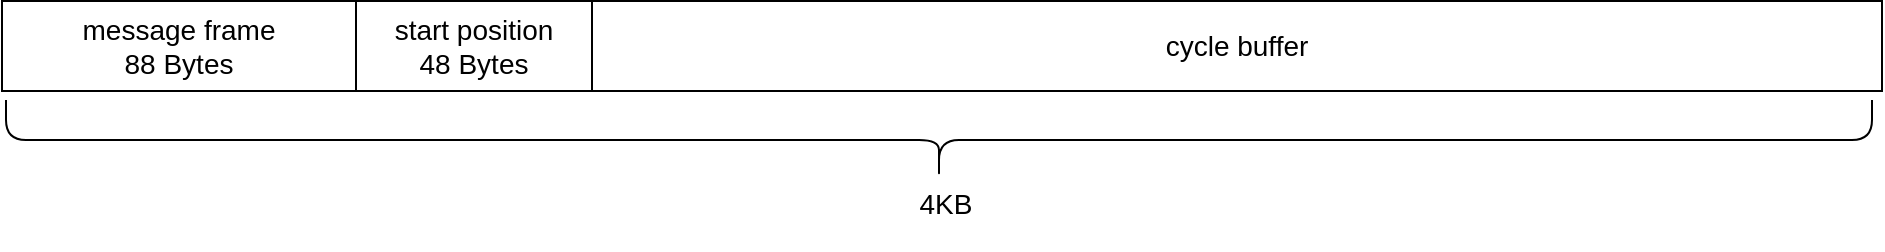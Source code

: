 <mxfile scale="3" border="0">
    <diagram id="LzTGRrPrDBO6Tm46XuKC" name="Page-1">
        <mxGraphModel dx="2411" dy="2190" grid="0" gridSize="10" guides="1" tooltips="1" connect="1" arrows="1" fold="1" page="0" pageScale="1" pageWidth="1600" pageHeight="1200" math="0" shadow="0">
            <root>
                <mxCell id="0"/>
                <mxCell id="1" parent="0"/>
                <mxCell id="405" value="message frame&lt;div&gt;88 Bytes&lt;/div&gt;" style="text;html=1;align=center;verticalAlign=middle;whiteSpace=wrap;rounded=0;strokeColor=default;fontSize=14;" parent="1" vertex="1">
                    <mxGeometry x="-903" y="-816.5" width="177" height="45" as="geometry"/>
                </mxCell>
                <mxCell id="410" value="cycle buffer" style="text;html=1;align=center;verticalAlign=middle;whiteSpace=wrap;rounded=0;strokeColor=default;fontSize=14;" parent="1" vertex="1">
                    <mxGeometry x="-608" y="-816.5" width="645" height="45" as="geometry"/>
                </mxCell>
                <mxCell id="411" value="&lt;span style=&quot;color: rgb(0, 0, 0);&quot;&gt;start position&lt;/span&gt;&lt;div&gt;48 Bytes&lt;/div&gt;" style="text;html=1;align=center;verticalAlign=middle;whiteSpace=wrap;rounded=0;strokeColor=default;fontSize=14;" parent="1" vertex="1">
                    <mxGeometry x="-726" y="-816.5" width="118" height="45" as="geometry"/>
                </mxCell>
                <mxCell id="417" value="" style="shape=curlyBracket;whiteSpace=wrap;html=1;rounded=1;flipH=1;labelPosition=right;verticalLabelPosition=middle;align=left;verticalAlign=middle;rotation=90;fontSize=14;" vertex="1" parent="1">
                    <mxGeometry x="-454.5" y="-1213.5" width="40" height="933" as="geometry"/>
                </mxCell>
                <mxCell id="418" value="&lt;span style=&quot;color: rgb(0, 0, 0); font-family: Helvetica; font-style: normal; font-variant-ligatures: normal; font-variant-caps: normal; font-weight: 400; letter-spacing: normal; orphans: 2; text-indent: 0px; text-transform: none; widows: 2; word-spacing: 0px; -webkit-text-stroke-width: 0px; white-space: normal; background-color: rgb(255, 255, 255); text-decoration-thickness: initial; text-decoration-style: initial; text-decoration-color: initial; float: none; display: inline !important;&quot;&gt;4KB&lt;/span&gt;" style="text;whiteSpace=wrap;html=1;align=center;fontSize=14;" vertex="1" parent="1">
                    <mxGeometry x="-477.998" y="-730.002" width="94" height="38" as="geometry"/>
                </mxCell>
            </root>
        </mxGraphModel>
    </diagram>
</mxfile>